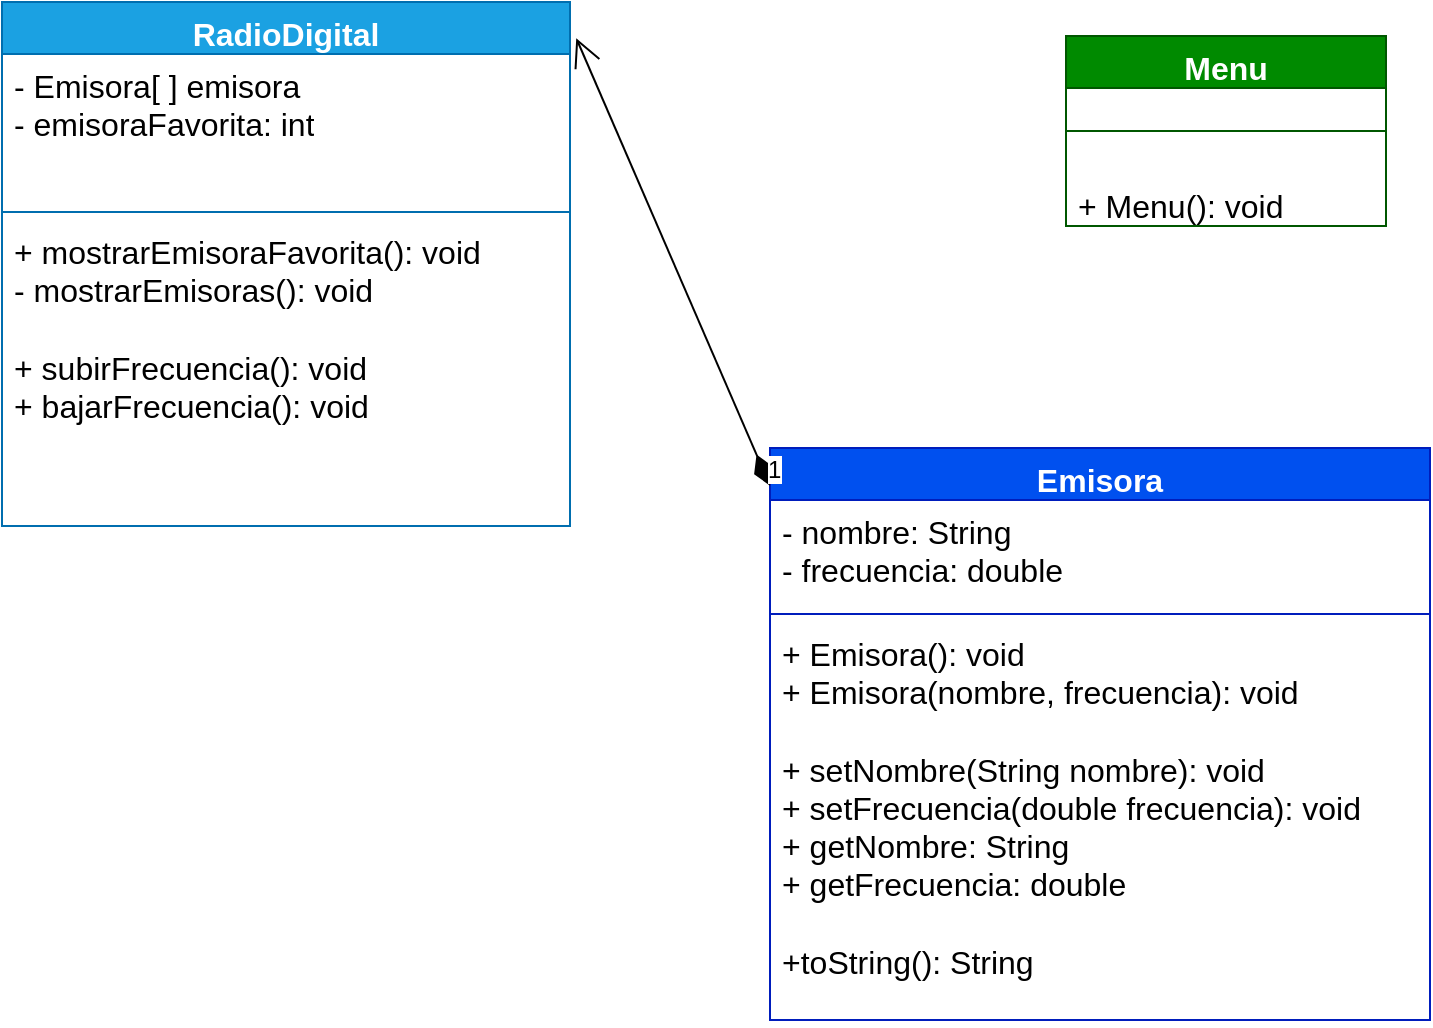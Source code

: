 <mxfile version="22.1.19" type="device">
  <diagram name="Página-1" id="GTqEnGO_inv3XeEw4SkS">
    <mxGraphModel dx="1280" dy="971" grid="0" gridSize="10" guides="1" tooltips="1" connect="1" arrows="1" fold="1" page="0" pageScale="1" pageWidth="827" pageHeight="1169" math="0" shadow="0">
      <root>
        <mxCell id="0" />
        <mxCell id="1" parent="0" />
        <mxCell id="S-sKIPK5ya8rCsuywox2-1" value="Menu" style="swimlane;fontStyle=1;align=center;verticalAlign=top;childLayout=stackLayout;horizontal=1;startSize=26;horizontalStack=0;resizeParent=1;resizeParentMax=0;resizeLast=0;collapsible=1;marginBottom=0;whiteSpace=wrap;html=1;fontSize=16;fillColor=#008a00;fontColor=#ffffff;strokeColor=#005700;" vertex="1" parent="1">
          <mxGeometry x="325" y="-185" width="160" height="95" as="geometry" />
        </mxCell>
        <mxCell id="S-sKIPK5ya8rCsuywox2-3" value="" style="line;strokeWidth=1;fillColor=none;align=left;verticalAlign=middle;spacingTop=-1;spacingLeft=3;spacingRight=3;rotatable=0;labelPosition=right;points=[];portConstraint=eastwest;strokeColor=inherit;fontSize=16;" vertex="1" parent="S-sKIPK5ya8rCsuywox2-1">
          <mxGeometry y="26" width="160" height="43" as="geometry" />
        </mxCell>
        <mxCell id="S-sKIPK5ya8rCsuywox2-4" value="+ Menu(): void" style="text;strokeColor=none;fillColor=none;align=left;verticalAlign=top;spacingLeft=4;spacingRight=4;overflow=hidden;rotatable=0;points=[[0,0.5],[1,0.5]];portConstraint=eastwest;whiteSpace=wrap;html=1;fontSize=16;" vertex="1" parent="S-sKIPK5ya8rCsuywox2-1">
          <mxGeometry y="69" width="160" height="26" as="geometry" />
        </mxCell>
        <mxCell id="S-sKIPK5ya8rCsuywox2-5" value="Emisora" style="swimlane;fontStyle=1;align=center;verticalAlign=top;childLayout=stackLayout;horizontal=1;startSize=26;horizontalStack=0;resizeParent=1;resizeParentMax=0;resizeLast=0;collapsible=1;marginBottom=0;whiteSpace=wrap;html=1;fontSize=16;fillColor=#0050ef;fontColor=#ffffff;strokeColor=#001DBC;" vertex="1" parent="1">
          <mxGeometry x="177" y="21" width="330" height="286" as="geometry" />
        </mxCell>
        <mxCell id="S-sKIPK5ya8rCsuywox2-6" value="- nombre: String&amp;nbsp;&lt;br&gt;- frecuencia: double" style="text;strokeColor=none;fillColor=none;align=left;verticalAlign=top;spacingLeft=4;spacingRight=4;overflow=hidden;rotatable=0;points=[[0,0.5],[1,0.5]];portConstraint=eastwest;whiteSpace=wrap;html=1;fontSize=16;" vertex="1" parent="S-sKIPK5ya8rCsuywox2-5">
          <mxGeometry y="26" width="330" height="53" as="geometry" />
        </mxCell>
        <mxCell id="S-sKIPK5ya8rCsuywox2-7" value="" style="line;strokeWidth=1;fillColor=none;align=left;verticalAlign=middle;spacingTop=-1;spacingLeft=3;spacingRight=3;rotatable=0;labelPosition=right;points=[];portConstraint=eastwest;strokeColor=inherit;fontSize=16;" vertex="1" parent="S-sKIPK5ya8rCsuywox2-5">
          <mxGeometry y="79" width="330" height="8" as="geometry" />
        </mxCell>
        <mxCell id="S-sKIPK5ya8rCsuywox2-8" value="+ Emisora(): void&lt;br&gt;+ Emisora(nombre, frecuencia): void&lt;br&gt;&lt;br&gt;+ setNombre(String nombre): void&lt;br&gt;+ setFrecuencia(double frecuencia): void&lt;br&gt;+ getNombre: String&lt;br&gt;+ getFrecuencia: double&lt;br&gt;&lt;br&gt;+toString(): String" style="text;strokeColor=none;fillColor=none;align=left;verticalAlign=top;spacingLeft=4;spacingRight=4;overflow=hidden;rotatable=0;points=[[0,0.5],[1,0.5]];portConstraint=eastwest;whiteSpace=wrap;html=1;fontSize=16;" vertex="1" parent="S-sKIPK5ya8rCsuywox2-5">
          <mxGeometry y="87" width="330" height="199" as="geometry" />
        </mxCell>
        <mxCell id="S-sKIPK5ya8rCsuywox2-9" value="RadioDigital" style="swimlane;fontStyle=1;align=center;verticalAlign=top;childLayout=stackLayout;horizontal=1;startSize=26;horizontalStack=0;resizeParent=1;resizeParentMax=0;resizeLast=0;collapsible=1;marginBottom=0;whiteSpace=wrap;html=1;fontSize=16;fillColor=#1ba1e2;fontColor=#ffffff;strokeColor=#006EAF;" vertex="1" parent="1">
          <mxGeometry x="-207" y="-202" width="284" height="262" as="geometry" />
        </mxCell>
        <mxCell id="S-sKIPK5ya8rCsuywox2-10" value="- Emisora[ ] emisora&lt;br&gt;- emisoraFavorita: int" style="text;strokeColor=none;fillColor=none;align=left;verticalAlign=top;spacingLeft=4;spacingRight=4;overflow=hidden;rotatable=0;points=[[0,0.5],[1,0.5]];portConstraint=eastwest;whiteSpace=wrap;html=1;fontSize=16;" vertex="1" parent="S-sKIPK5ya8rCsuywox2-9">
          <mxGeometry y="26" width="284" height="75" as="geometry" />
        </mxCell>
        <mxCell id="S-sKIPK5ya8rCsuywox2-11" value="" style="line;strokeWidth=1;fillColor=none;align=left;verticalAlign=middle;spacingTop=-1;spacingLeft=3;spacingRight=3;rotatable=0;labelPosition=right;points=[];portConstraint=eastwest;strokeColor=inherit;fontSize=16;" vertex="1" parent="S-sKIPK5ya8rCsuywox2-9">
          <mxGeometry y="101" width="284" height="8" as="geometry" />
        </mxCell>
        <mxCell id="S-sKIPK5ya8rCsuywox2-12" value="+&amp;nbsp;mostrarEmisoraFavorita(): void&lt;br&gt;- mostrarEmisoras(): void&lt;br&gt;&lt;br&gt;+ subirFrecuencia(): void&lt;br&gt;+ bajarFrecuencia(): void" style="text;strokeColor=none;fillColor=none;align=left;verticalAlign=top;spacingLeft=4;spacingRight=4;overflow=hidden;rotatable=0;points=[[0,0.5],[1,0.5]];portConstraint=eastwest;whiteSpace=wrap;html=1;fontSize=16;" vertex="1" parent="S-sKIPK5ya8rCsuywox2-9">
          <mxGeometry y="109" width="284" height="153" as="geometry" />
        </mxCell>
        <mxCell id="S-sKIPK5ya8rCsuywox2-13" value="1" style="endArrow=open;html=1;endSize=12;startArrow=diamondThin;startSize=14;startFill=1;align=left;verticalAlign=bottom;rounded=0;fontSize=12;exitX=0;exitY=0.066;exitDx=0;exitDy=0;exitPerimeter=0;entryX=1.011;entryY=0.069;entryDx=0;entryDy=0;entryPerimeter=0;" edge="1" parent="1" source="S-sKIPK5ya8rCsuywox2-5" target="S-sKIPK5ya8rCsuywox2-9">
          <mxGeometry x="-1" y="3" relative="1" as="geometry">
            <mxPoint x="9" y="27" as="sourcePoint" />
            <mxPoint x="169" y="27" as="targetPoint" />
          </mxGeometry>
        </mxCell>
      </root>
    </mxGraphModel>
  </diagram>
</mxfile>
